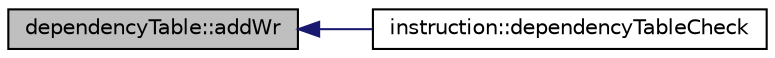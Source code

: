 digraph G
{
  edge [fontname="Helvetica",fontsize="10",labelfontname="Helvetica",labelfontsize="10"];
  node [fontname="Helvetica",fontsize="10",shape=record];
  rankdir=LR;
  Node1 [label="dependencyTable::addWr",height=0.2,width=0.4,color="black", fillcolor="grey75", style="filled" fontcolor="black"];
  Node1 -> Node2 [dir=back,color="midnightblue",fontsize="10",style="solid",fontname="Helvetica"];
  Node2 [label="instruction::dependencyTableCheck",height=0.2,width=0.4,color="black", fillcolor="white", style="filled",URL="$classinstruction.html#ab21a5713ecebfd1b6b6c8aeed06e4679"];
}
